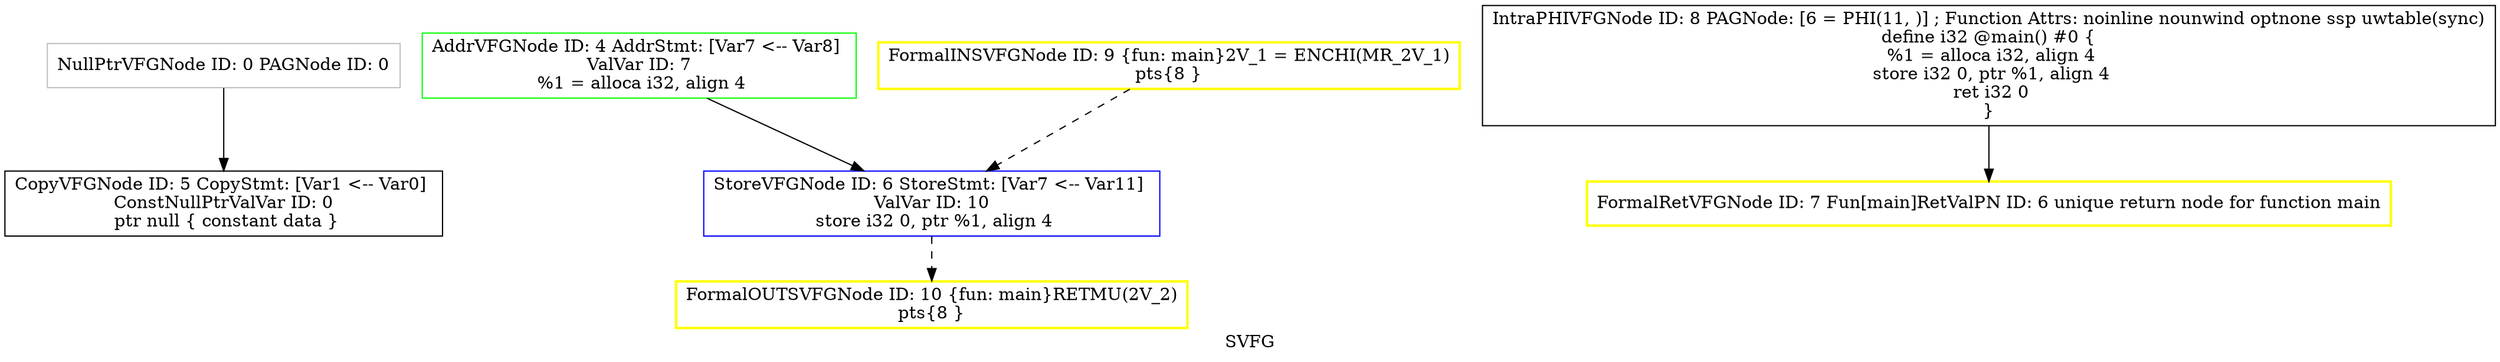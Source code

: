 digraph "SVFG" {
	label="SVFG";

	Node0x12de2f2e0 [shape=record,color=grey,label="{NullPtrVFGNode ID: 0 PAGNode ID: 0\n}"];
	Node0x12de2f2e0 -> Node0x12de2f440[style=solid];
	Node0x12de2ed90 [shape=record,color=green,label="{AddrVFGNode ID: 4 AddrStmt: [Var7 \<-- Var8]  \nValVar ID: 7\n   %1 = alloca i32, align 4 }"];
	Node0x12de2ed90 -> Node0x12de2e9a0[style=solid];
	Node0x12de2f440 [shape=record,color=black,label="{CopyVFGNode ID: 5 CopyStmt: [Var1 \<-- Var0]  \nConstNullPtrValVar ID: 0\n ptr null \{ constant data \}}"];
	Node0x12de2e9a0 [shape=record,color=blue,label="{StoreVFGNode ID: 6 StoreStmt: [Var7 \<-- Var11]  \nValVar ID: 10\n   store i32 0, ptr %1, align 4 }"];
	Node0x12de2e9a0 -> Node0x12de3c710[style=dashed];
	Node0x12de2ead0 [shape=record,color=yellow,penwidth=2,label="{FormalRetVFGNode ID: 7 Fun[main]RetValPN ID: 6 unique return node for function main}"];
	Node0x12de3d2e0 [shape=record,color=black,label="{IntraPHIVFGNode ID: 8 PAGNode: [6 = PHI(11, )]    ; Function Attrs: noinline nounwind optnone ssp uwtable(sync)\ndefine i32 @main() #0 \{\n  %1 = alloca i32, align 4\n  store i32 0, ptr %1, align 4\n  ret i32 0\n\}\n }"];
	Node0x12de3d2e0 -> Node0x12de2ead0[style=solid];
	Node0x12de3c5f0 [shape=record,color=yellow,penwidth=2,label="{FormalINSVFGNode ID: 9 \{fun: main\}2V_1 = ENCHI(MR_2V_1)\npts\{8 \}\n}"];
	Node0x12de3c5f0 -> Node0x12de2e9a0[style=dashed];
	Node0x12de3c710 [shape=record,color=yellow,penwidth=2,label="{FormalOUTSVFGNode ID: 10 \{fun: main\}RETMU(2V_2)\npts\{8 \}\n}"];
}
